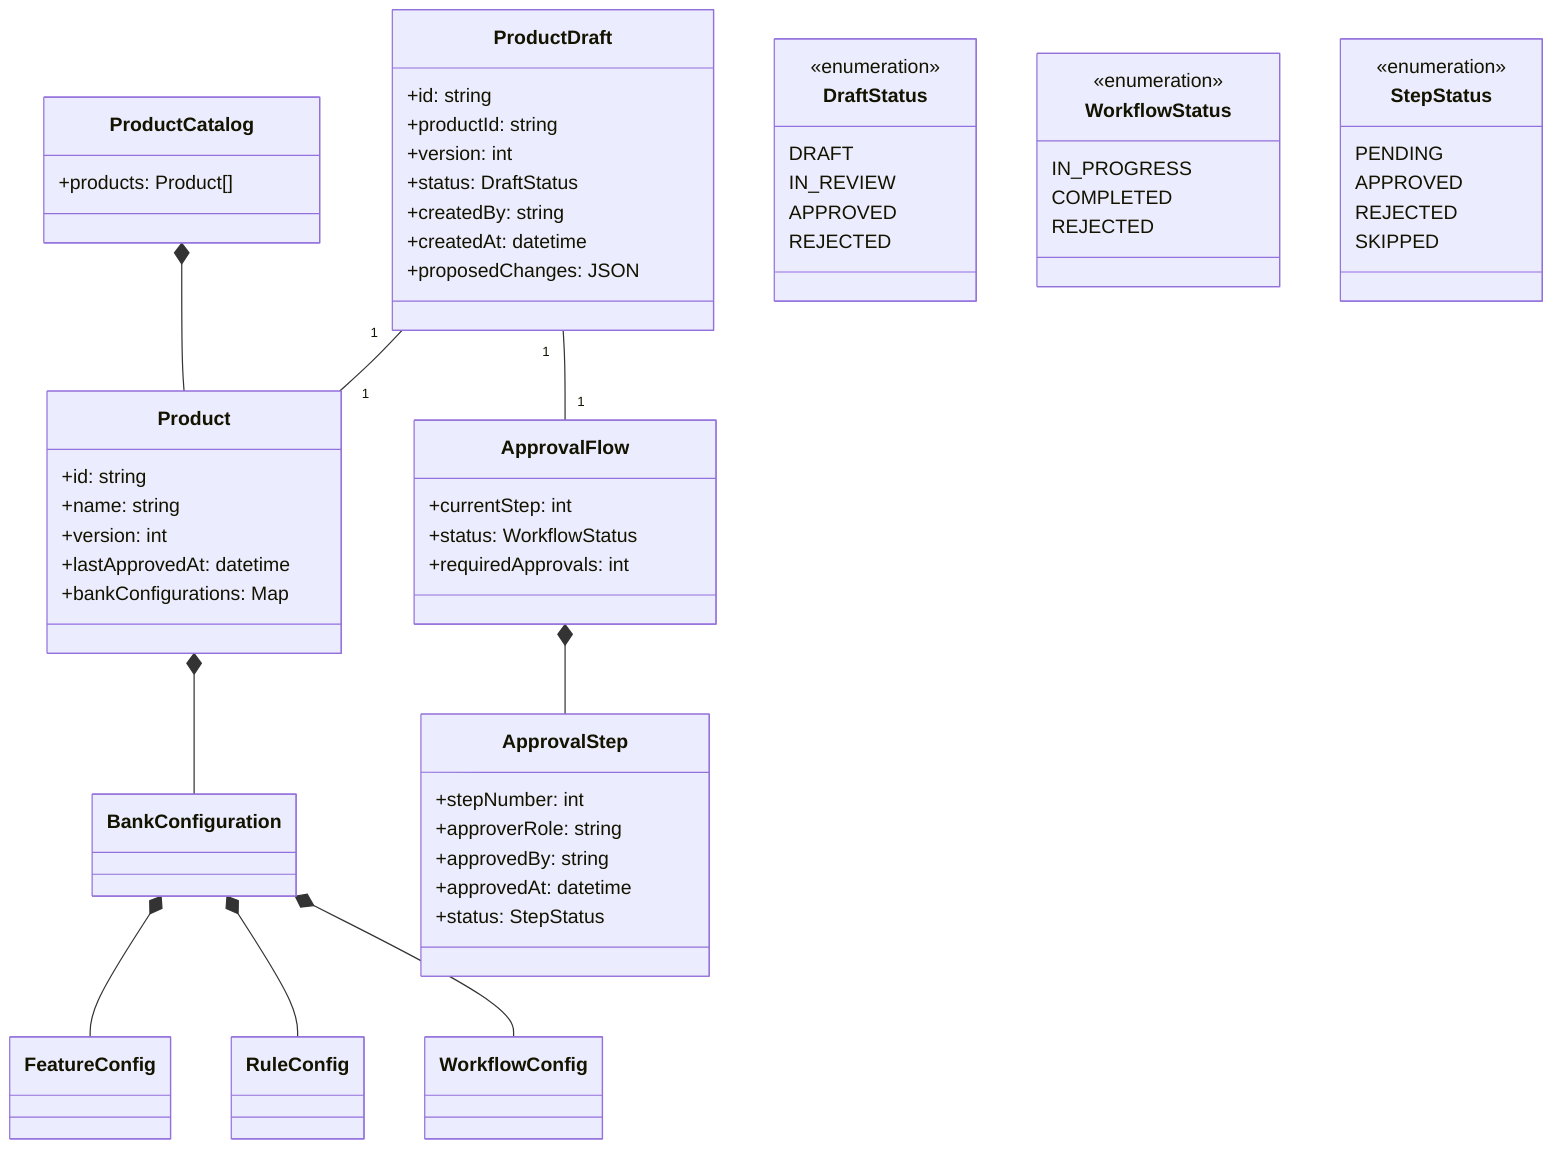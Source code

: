 classDiagram
    %% Live Catalog (only approved versions)
    ProductCatalog *-- Product
    Product *-- BankConfiguration
    BankConfiguration *-- FeatureConfig
    BankConfiguration *-- RuleConfig
    BankConfiguration *-- WorkflowConfig

    %% Change Management (separate)
    ProductDraft "1" -- "1" Product
    ProductDraft "1" -- "1" ApprovalFlow
    ApprovalFlow *-- ApprovalStep

    class ProductCatalog {
        +products: Product[]
    }

    class Product {
        +id: string
        +name: string
        +version: int
        +lastApprovedAt: datetime
        +bankConfigurations: Map<BankId, BankConfiguration>
    }

    class ProductDraft {
        +id: string
        +productId: string
        +version: int
        +status: DraftStatus
        +createdBy: string
        +createdAt: datetime
        +proposedChanges: JSON
    }

    class DraftStatus {
        <<enumeration>>
        DRAFT
        IN_REVIEW
        APPROVED
        REJECTED
    }

    class ApprovalFlow {
        +currentStep: int
        +status: WorkflowStatus
        +requiredApprovals: int
    }

    class ApprovalStep {
        +stepNumber: int
        +approverRole: string
        +approvedBy: string
        +approvedAt: datetime
        +status: StepStatus
    }

    class WorkflowStatus {
        <<enumeration>>
        IN_PROGRESS
        COMPLETED
        REJECTED
    }

    class StepStatus {
        <<enumeration>>
        PENDING
        APPROVED
        REJECTED
        SKIPPED
    }